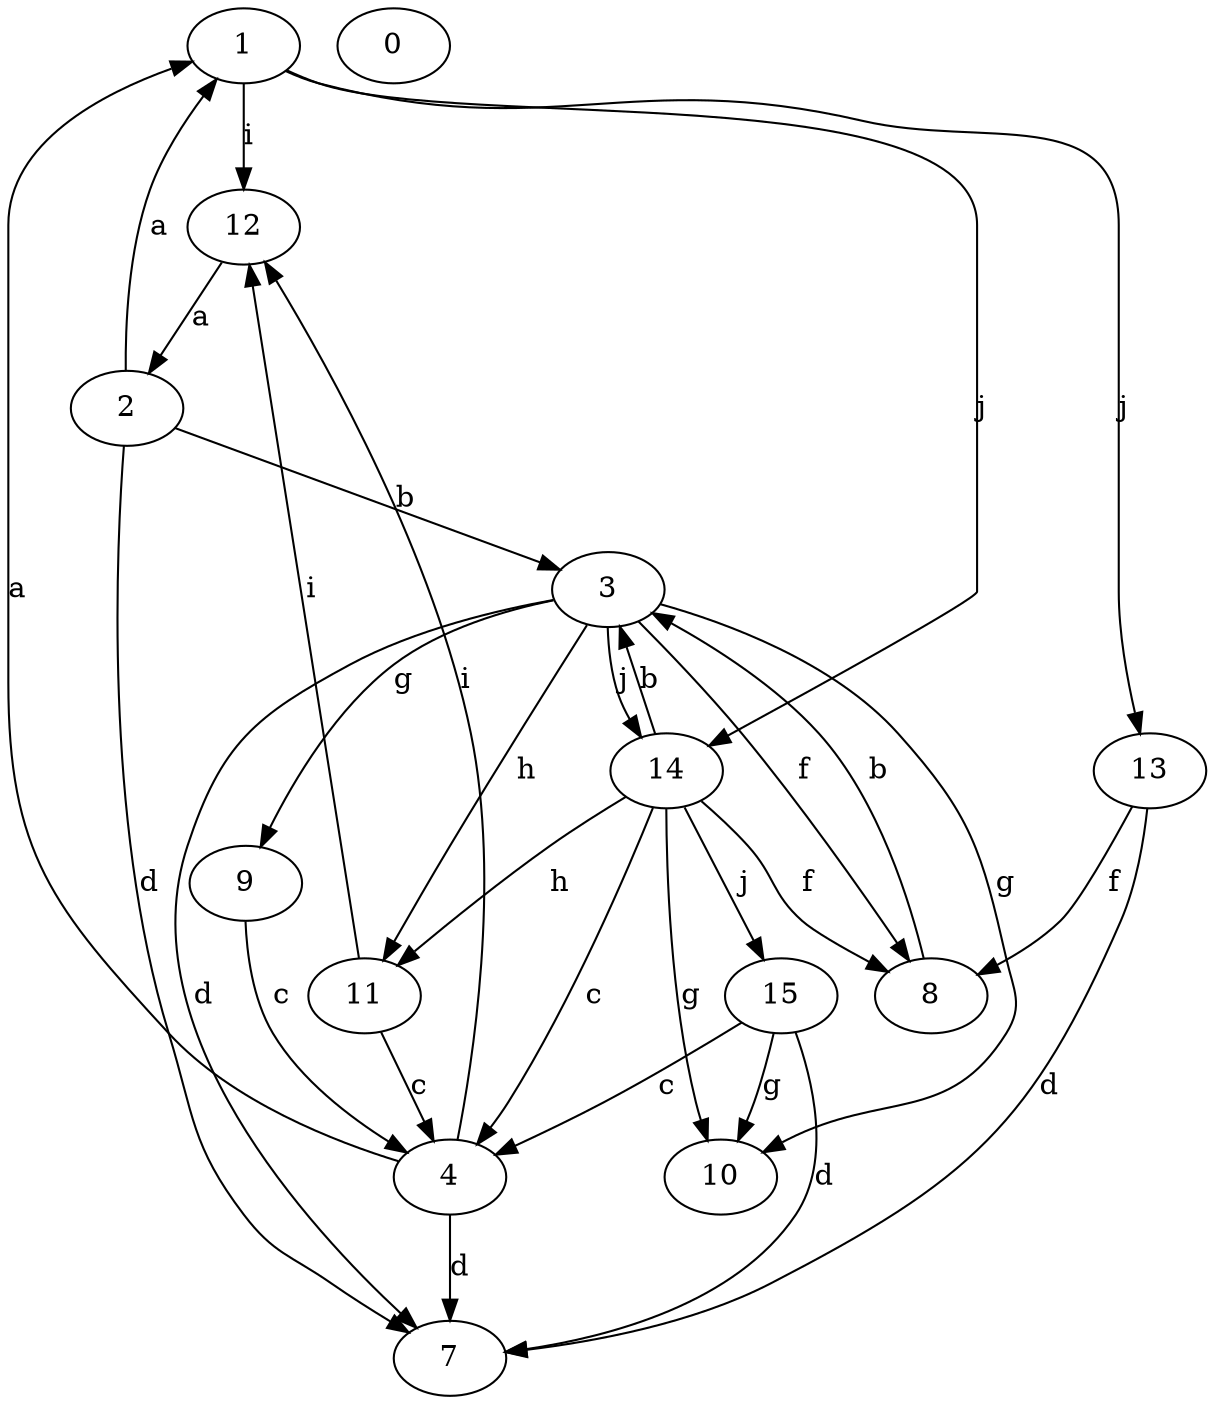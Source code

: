 strict digraph  {
1;
2;
3;
4;
0;
7;
8;
9;
10;
11;
12;
13;
14;
15;
1 -> 12  [label=i];
1 -> 13  [label=j];
1 -> 14  [label=j];
2 -> 1  [label=a];
2 -> 3  [label=b];
2 -> 7  [label=d];
3 -> 7  [label=d];
3 -> 8  [label=f];
3 -> 9  [label=g];
3 -> 10  [label=g];
3 -> 11  [label=h];
3 -> 14  [label=j];
4 -> 1  [label=a];
4 -> 7  [label=d];
4 -> 12  [label=i];
8 -> 3  [label=b];
9 -> 4  [label=c];
11 -> 4  [label=c];
11 -> 12  [label=i];
12 -> 2  [label=a];
13 -> 7  [label=d];
13 -> 8  [label=f];
14 -> 3  [label=b];
14 -> 4  [label=c];
14 -> 8  [label=f];
14 -> 10  [label=g];
14 -> 11  [label=h];
14 -> 15  [label=j];
15 -> 4  [label=c];
15 -> 7  [label=d];
15 -> 10  [label=g];
}
